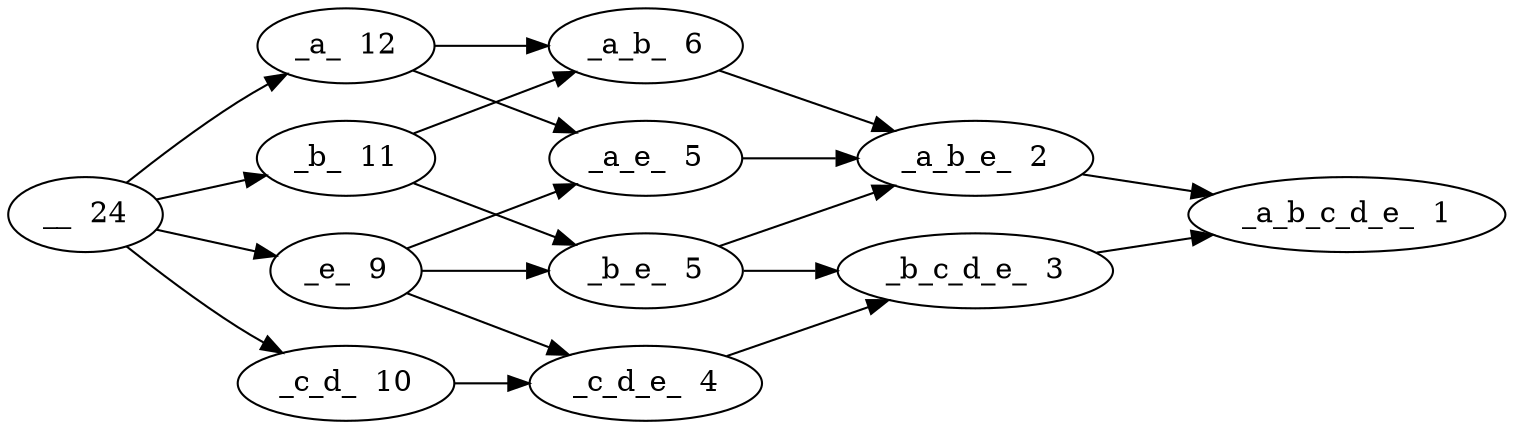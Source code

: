 strict digraph "" {
	graph [rankdir=LR];
	"__  24"	[weight=24];
	"_a_  12"	[weight=12];
	"__  24" -> "_a_  12"	[cost=1.0];
	"_b_  11"	[weight=11];
	"__  24" -> "_b_  11"	[cost=1.1255308820838588];
	"_c_d_  10"	[weight=10];
	"__  24" -> "_c_d_  10"	[cost=1.2630344058337937];
	"_e_  9"	[weight=9];
	"__  24" -> "_e_  9"	[cost=1.4150374992788437];
	"_a_b_  6"	[weight=6];
	"_a_  12" -> "_a_b_  6"	[cost=1.0];
	"_a_e_  5"	[weight=5];
	"_a_  12" -> "_a_e_  5"	[cost=1.2630344058337937];
	"_b_  11" -> "_a_b_  6"	[cost=0.874469117916141];
	"_b_e_  5"	[weight=5];
	"_b_  11" -> "_b_e_  5"	[cost=1.1375035237499351];
	"_c_d_e_  4"	[weight=4];
	"_c_d_  10" -> "_c_d_e_  4"	[cost=1.3219280948873624];
	"_e_  9" -> "_a_e_  5"	[cost=0.8479969065549501];
	"_e_  9" -> "_b_e_  5"	[cost=0.8479969065549501];
	"_e_  9" -> "_c_d_e_  4"	[cost=1.1699250014423124];
	"_a_b_e_  2"	[weight=2];
	"_a_b_  6" -> "_a_b_e_  2"	[cost=1.5849625007211563];
	"_a_e_  5" -> "_a_b_e_  2"	[cost=1.3219280948873624];
	"_b_c_d_e_  3"	[weight=3];
	"_b_e_  5" -> "_b_c_d_e_  3"	[cost=0.7369655941662062];
	"_b_e_  5" -> "_a_b_e_  2"	[cost=1.3219280948873624];
	"_c_d_e_  4" -> "_b_c_d_e_  3"	[cost=0.4150374992788437];
	"_a_b_c_d_e_  1"	[weight=1];
	"_b_c_d_e_  3" -> "_a_b_c_d_e_  1"	[cost=1.5849625007211563];
	"_a_b_e_  2" -> "_a_b_c_d_e_  1"	[cost=1.0];
}
